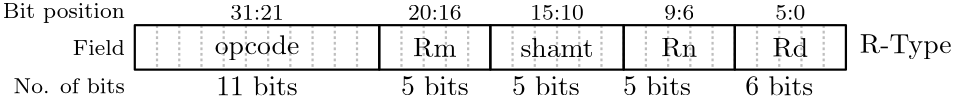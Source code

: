 <?xml version="1.0"?>
<!DOCTYPE ipe SYSTEM "ipe.dtd">
<ipe version="70218" creator="Ipe 7.2.23">
<info created="D:20190918220133" modified="D:20210330200251"/>
<ipestyle name="basic">
<symbol name="arrow/arc(spx)">
<path stroke="sym-stroke" fill="sym-stroke" pen="sym-pen">
0 0 m
-1 0.333 l
-1 -0.333 l
h
</path>
</symbol>
<symbol name="arrow/farc(spx)">
<path stroke="sym-stroke" fill="white" pen="sym-pen">
0 0 m
-1 0.333 l
-1 -0.333 l
h
</path>
</symbol>
<symbol name="arrow/ptarc(spx)">
<path stroke="sym-stroke" fill="sym-stroke" pen="sym-pen">
0 0 m
-1 0.333 l
-0.8 0 l
-1 -0.333 l
h
</path>
</symbol>
<symbol name="arrow/fptarc(spx)">
<path stroke="sym-stroke" fill="white" pen="sym-pen">
0 0 m
-1 0.333 l
-0.8 0 l
-1 -0.333 l
h
</path>
</symbol>
<symbol name="mark/circle(sx)" transformations="translations">
<path fill="sym-stroke">
0.6 0 0 0.6 0 0 e
0.4 0 0 0.4 0 0 e
</path>
</symbol>
<symbol name="mark/disk(sx)" transformations="translations">
<path fill="sym-stroke">
0.6 0 0 0.6 0 0 e
</path>
</symbol>
<symbol name="mark/fdisk(sfx)" transformations="translations">
<group>
<path fill="sym-fill">
0.5 0 0 0.5 0 0 e
</path>
<path fill="sym-stroke" fillrule="eofill">
0.6 0 0 0.6 0 0 e
0.4 0 0 0.4 0 0 e
</path>
</group>
</symbol>
<symbol name="mark/box(sx)" transformations="translations">
<path fill="sym-stroke" fillrule="eofill">
-0.6 -0.6 m
0.6 -0.6 l
0.6 0.6 l
-0.6 0.6 l
h
-0.4 -0.4 m
0.4 -0.4 l
0.4 0.4 l
-0.4 0.4 l
h
</path>
</symbol>
<symbol name="mark/square(sx)" transformations="translations">
<path fill="sym-stroke">
-0.6 -0.6 m
0.6 -0.6 l
0.6 0.6 l
-0.6 0.6 l
h
</path>
</symbol>
<symbol name="mark/fsquare(sfx)" transformations="translations">
<group>
<path fill="sym-fill">
-0.5 -0.5 m
0.5 -0.5 l
0.5 0.5 l
-0.5 0.5 l
h
</path>
<path fill="sym-stroke" fillrule="eofill">
-0.6 -0.6 m
0.6 -0.6 l
0.6 0.6 l
-0.6 0.6 l
h
-0.4 -0.4 m
0.4 -0.4 l
0.4 0.4 l
-0.4 0.4 l
h
</path>
</group>
</symbol>
<symbol name="mark/cross(sx)" transformations="translations">
<group>
<path fill="sym-stroke">
-0.43 -0.57 m
0.57 0.43 l
0.43 0.57 l
-0.57 -0.43 l
h
</path>
<path fill="sym-stroke">
-0.43 0.57 m
0.57 -0.43 l
0.43 -0.57 l
-0.57 0.43 l
h
</path>
</group>
</symbol>
<symbol name="arrow/fnormal(spx)">
<path stroke="sym-stroke" fill="white" pen="sym-pen">
0 0 m
-1 0.333 l
-1 -0.333 l
h
</path>
</symbol>
<symbol name="arrow/pointed(spx)">
<path stroke="sym-stroke" fill="sym-stroke" pen="sym-pen">
0 0 m
-1 0.333 l
-0.8 0 l
-1 -0.333 l
h
</path>
</symbol>
<symbol name="arrow/fpointed(spx)">
<path stroke="sym-stroke" fill="white" pen="sym-pen">
0 0 m
-1 0.333 l
-0.8 0 l
-1 -0.333 l
h
</path>
</symbol>
<symbol name="arrow/linear(spx)">
<path stroke="sym-stroke" pen="sym-pen">
-1 0.333 m
0 0 l
-1 -0.333 l
</path>
</symbol>
<symbol name="arrow/fdouble(spx)">
<path stroke="sym-stroke" fill="white" pen="sym-pen">
0 0 m
-1 0.333 l
-1 -0.333 l
h
-1 0 m
-2 0.333 l
-2 -0.333 l
h
</path>
</symbol>
<symbol name="arrow/double(spx)">
<path stroke="sym-stroke" fill="sym-stroke" pen="sym-pen">
0 0 m
-1 0.333 l
-1 -0.333 l
h
-1 0 m
-2 0.333 l
-2 -0.333 l
h
</path>
</symbol>
<anglesize name="22.5 deg" value="22.5"/>
<anglesize name="30 deg" value="30"/>
<anglesize name="45 deg" value="45"/>
<anglesize name="60 deg" value="60"/>
<anglesize name="90 deg" value="90"/>
<arrowsize name="large" value="10"/>
<arrowsize name="small" value="5"/>
<arrowsize name="tiny" value="3"/>
<color name="blue1" value="0 0 1"/>
<color name="blue2" value="0 0 0.933"/>
<color name="blue3" value="0 0 0.804"/>
<color name="blue4" value="0 0 0.545"/>
<color name="brown" value="0.647 0.165 0.165"/>
<color name="darkblue" value="0 0 0.545"/>
<color name="darkcyan" value="0 0.545 0.545"/>
<color name="darkgray" value="0.663"/>
<color name="darkgreen" value="0 0.392 0"/>
<color name="darkmagenta" value="0.545 0 0.545"/>
<color name="darkorange" value="1 0.549 0"/>
<color name="darkred" value="0.545 0 0"/>
<color name="gold" value="1 0.843 0"/>
<color name="gray" value="0.745"/>
<color name="green" value="0 1 0"/>
<color name="green1" value="0 1 0"/>
<color name="green2" value="0 0.933 0"/>
<color name="green3" value="0 0.804 0"/>
<color name="green4" value="0 0.545 0"/>
<color name="lightblue" value="0.678 0.847 0.902"/>
<color name="lightcyan" value="0.878 1 1"/>
<color name="lightgray" value="0.827"/>
<color name="lightgreen" value="0.565 0.933 0.565"/>
<color name="lightyellow" value="1 1 0.878"/>
<color name="navy" value="0 0 0.502"/>
<color name="orange" value="1 0.647 0"/>
<color name="pink" value="1 0.753 0.796"/>
<color name="purple" value="0.627 0.125 0.941"/>
<color name="red1" value="1 0 0"/>
<color name="red2" value="0.933 0 0"/>
<color name="red3" value="0.804 0 0"/>
<color name="red4" value="0.545 0 0"/>
<color name="seagreen" value="0.18 0.545 0.341"/>
<color name="turquoise" value="0.251 0.878 0.816"/>
<color name="violet" value="0.933 0.51 0.933"/>
<color name="yellow" value="1 1 0"/>
<dashstyle name="dash dot dotted" value="[4 2 1 2 1 2] 0"/>
<dashstyle name="dash dotted" value="[4 2 1 2] 0"/>
<dashstyle name="dashed1" value="[1] 0"/>
<dashstyle name="dashed2" value="[2] 0"/>
<dashstyle name="dashed3" value="[4] 0"/>
<dashstyle name="dotted1" value="[1 1] 0"/>
<dashstyle name="dotted2" value="[1 2] 0"/>
<dashstyle name="dotted3" value="[1 3] 0"/>
<gridsize name="1 pts" value="1"/>
<gridsize name="10 pts (~3.5 mm)" value="10"/>
<gridsize name="14 pts (~5 mm)" value="14"/>
<gridsize name="16 pts (~6 mm)" value="16"/>
<gridsize name="2 pts" value="2"/>
<gridsize name="20 pts (~7 mm)" value="20"/>
<gridsize name="28 pts (~10 mm)" value="28"/>
<gridsize name="32 pts (~12 mm)" value="32"/>
<gridsize name="4 pts" value="4"/>
<gridsize name="56 pts (~20 mm)" value="56"/>
<gridsize name="8 pts (~3 mm)" value="8"/>
<opacity name="10%" value="0.1"/>
<opacity name="30%" value="0.3"/>
<opacity name="50%" value="0.5"/>
<opacity name="75%" value="0.75"/>
<pen name="fat" value="1.2"/>
<pen name="heavier" value="0.8"/>
<pen name="ultrafat" value="2"/>
<symbolsize name="large" value="5"/>
<symbolsize name="small" value="2"/>
<symbolsize name="tiny" value="1.1"/>
<textsize name="Huge" value="\Huge"/>
<textsize name="LARGE" value="\LARGE"/>
<textsize name="Large" value="\Large"/>
<textsize name="footnote" value="\footnotesize"/>
<textsize name="huge" value="\huge"/>
<textsize name="large" value="\large"/>
<textsize name="small" value="\small"/>
<textsize name="tiny" value="\tiny"/>
<textstyle name="center" begin="\begin{center}" end="\end{center}"/>
<textstyle name="item" begin="\begin{itemize}\item{}" end="\end{itemize}"/>
<textstyle name="itemize" begin="\begin{itemize}" end="\end{itemize}"/>
<layout paper="360 36" origin="0 0" frame="360 36"/>
<tiling name="falling" angle="-60" step="4" width="1"/>
<tiling name="rising" angle="30" step="4" width="1"/>
</ipestyle>
<page>
<layer name="alpha"/>
<view layers="alpha" active="alpha"/>
<path layer="alpha" matrix="1 0 0 1 243 3" stroke="gray" dash="dashed1" pen="heavier">
16 24 m
16 8 l
</path>
<path matrix="1 0 0 1 203 3" stroke="gray" dash="dashed1" pen="heavier">
16 24 m
16 8 l
</path>
<path matrix="1 0 0 1 43 3" stroke="gray" dash="dashed1" pen="heavier">
16 24 m
16 8 l
</path>
<text matrix="1 0 0 1 78 -147.07" transformations="translations" pos="234 164" stroke="black" type="label" width="33.07" height="6.815" depth="1.93" valign="baseline">R-Type</text>
<text matrix="1 0 0 1 25.3555 -126" transformations="translations" pos="60 155" stroke="black" type="label" width="19.289" height="5.136" depth="0" valign="baseline" size="footnote">31:21</text>
<text matrix="1 0 0 1 -16.6445 -114" transformations="translations" pos="166 143" stroke="black" type="label" width="19.289" height="5.136" depth="0" valign="baseline" size="footnote">20:16</text>
<text matrix="1 0 0 1 -42.4105 -106" transformations="translations" pos="324 135" stroke="black" type="label" width="10.821" height="5.136" depth="0" valign="baseline" size="footnote">5:0</text>
<text matrix="1 0 0 1 -139.644 -110" transformations="translations" pos="333 139" stroke="black" type="label" width="19.289" height="5.136" depth="0" valign="baseline" size="footnote">15:10</text>
<path matrix="1 0 0 1 51 3" stroke="gray" dash="dashed1" pen="heavier">
16 24 m
16 8 l
</path>
<path matrix="1 0 0 1 59 3" stroke="gray" dash="dashed1" pen="heavier">
16 24 m
16 8 l
</path>
<path matrix="1 0 0 1 67 3" stroke="gray" dash="dashed1" pen="heavier">
16 24 m
16 8 l
</path>
<path matrix="1 0 0 1 75 3" stroke="gray" dash="dashed1" pen="heavier">
16 24 m
16 8 l
</path>
<path matrix="1 0 0 1 91 3" stroke="gray" dash="dashed1" pen="heavier">
16 24 m
16 8 l
</path>
<path matrix="1 0 0 1 99 3" stroke="gray" dash="dashed1" pen="heavier">
16 24 m
16 8 l
</path>
<path matrix="1 0 0 1 107 3" stroke="gray" dash="dashed1" pen="heavier">
16 24 m
16 8 l
</path>
<path matrix="1 0 0 1 115 3" stroke="gray" dash="dashed1" pen="heavier">
16 24 m
16 8 l
</path>
<path matrix="1 0 0 1 131 3" stroke="gray" dash="dashed1" pen="heavier">
16 24 m
16 8 l
</path>
<path matrix="1 0 0 1 139 3" stroke="gray" dash="dashed1" pen="heavier">
16 24 m
16 8 l
</path>
<path matrix="1 0 0 1 155 3" stroke="gray" dash="dashed1" pen="heavier">
16 24 m
16 8 l
</path>
<path matrix="1 0 0 1 171 3" stroke="gray" dash="dashed1" pen="heavier">
16 24 m
16 8 l
</path>
<path matrix="1 0 0 1 179 3" stroke="gray" dash="dashed1" pen="heavier">
16 24 m
16 8 l
</path>
<path matrix="1 0 0 1 187 3" stroke="gray" dash="dashed1" pen="heavier">
16 24 m
16 8 l
</path>
<path matrix="1 0 0 1 195 3" stroke="gray" dash="dashed1" pen="heavier">
16 24 m
16 8 l
</path>
<path matrix="1 0 0 1 211 3" stroke="gray" dash="dashed1" pen="heavier">
16 24 m
16 8 l
</path>
<path matrix="1 0 0 1 219 3" stroke="gray" dash="dashed1" pen="heavier">
16 24 m
16 8 l
</path>
<path matrix="1 0 0 1 227 3" stroke="gray" dash="dashed1" pen="heavier">
16 24 m
16 8 l
</path>
<path matrix="1 0 0 1 235 3" stroke="gray" dash="dashed1" pen="heavier">
16 24 m
16 8 l
</path>
<path matrix="1 0 0 1 251 3" stroke="gray" dash="dashed1" pen="heavier">
16 24 m
16 8 l
</path>
<path matrix="1 0 0 1 259 3" stroke="gray" dash="dashed1" pen="heavier">
16 24 m
16 8 l
</path>
<path matrix="1 0 0 1 267 3" stroke="gray" dash="dashed1" pen="heavier">
16 24 m
16 8 l
</path>
<path matrix="1 0 0 1 275 3" stroke="gray" dash="dashed1" pen="heavier">
16 24 m
16 8 l
</path>
<path matrix="1 0 0 1 283 3" stroke="gray" dash="dashed1" pen="heavier">
16 24 m
16 8 l
</path>
<path matrix="1 0 0 1 43 0" stroke="black" pen="heavier">
224 27 m
224 11 l
264 11 l
264 27 l
h
</path>
<path matrix="1 0 0 1 43 0" stroke="black" pen="heavier">
136 27 m
136 11 l
184 11 l
184 27 l
h
</path>
<text matrix="1 0 0 1 -30.695 -105.183" transformations="translations" pos="111 107" stroke="black" type="label" width="29.39" height="6.918" depth="0" valign="baseline">11 bits</text>
<text matrix="1 0 0 1 35.7955 -105.183" transformations="translations" pos="111 107" stroke="black" type="label" width="24.409" height="6.918" depth="0" valign="baseline">5 bits</text>
<text matrix="1 0 0 1 75.7955 -105.183" transformations="translations" pos="111 107" stroke="black" type="label" width="24.409" height="6.918" depth="0" valign="baseline">5 bits</text>
<text matrix="1 0 0 1 115.796 -105.183" transformations="translations" pos="111 107" stroke="black" type="label" width="24.409" height="6.918" depth="0" valign="baseline">5 bits</text>
<text matrix="1 0 0 1 159.796 -105.183" transformations="translations" pos="111 107" stroke="black" type="label" width="24.409" height="6.918" depth="0" valign="baseline">6 bits</text>
<path matrix="1 0 0 1 83 3" stroke="gray" dash="dashed1" pen="heavier">
16 24 m
16 8 l
</path>
<path matrix="1 0 0 1 43 0" stroke="black" pen="heavier">
8 27 m
8 11 l
96 11 l
96 27 l
h
</path>
<path matrix="1 0 0 1 43 0" stroke="black" pen="heavier">
184 27 m
184 11 l
224 11 l
224 27 l
h
</path>
<text matrix="1 0 0 1 -63.4105 -107" transformations="translations" pos="305 136" stroke="black" type="label" width="10.821" height="5.136" depth="0" valign="baseline" size="footnote">9:6</text>
<text matrix="1 0 0 1 -55.434 -110.404" transformations="translations" pos="296 126" stroke="black" type="label" width="12.868" height="6.808" depth="0" valign="baseline">Rn</text>
<text matrix="1 0 0 1 -54.434 -120.459" transformations="translations" pos="335 136" stroke="black" type="label" width="12.868" height="6.918" depth="0" valign="baseline">Rd</text>
<text matrix="1 0 0 1 31.827 -113.459" transformations="translations" pos="158 129" stroke="black" type="label" width="26.346" height="6.918" depth="0" valign="baseline">shamt</text>
<path matrix="1 0 0 1 147 3" stroke="gray" dash="dashed1" pen="heavier">
16 24 m
16 8 l
</path>
<path matrix="1 0 0 1 -21 -93" stroke="black" pen="heavier">
160 120 m
160 104 l
200 104 l
200 120 l
h
</path>
<text matrix="1 0 0 1 -60.818 -84.404" transformations="translations" pos="212 100" stroke="black" type="label" width="15.636" height="6.808" depth="0" valign="baseline">Rm</text>
<text matrix="1 0 0 1 -31.2205 -90.498" transformations="translations" pos="111 107" stroke="black" type="label" width="30.441" height="6.926" depth="1.93" valign="baseline">opcode</text>
<text matrix="1 0 0 1 -56.527 -125.38" transformations="translations" pos="60 155" stroke="black" type="label" width="43.914" height="5.446" depth="1.55" valign="baseline" size="footnote">Bit position</text>
<text matrix="1 0 0 1 -31.31 -138.767" transformations="translations" pos="60 155" stroke="black" type="label" width="18.697" height="5.535" depth="0" valign="baseline" size="footnote">Field</text>
<text matrix="1 0 0 1 -52.641 -152.492" transformations="translations" pos="60 155" stroke="black" type="label" width="40.028" height="5.535" depth="0" valign="baseline" size="footnote">No. of bits</text>
</page>
</ipe>
